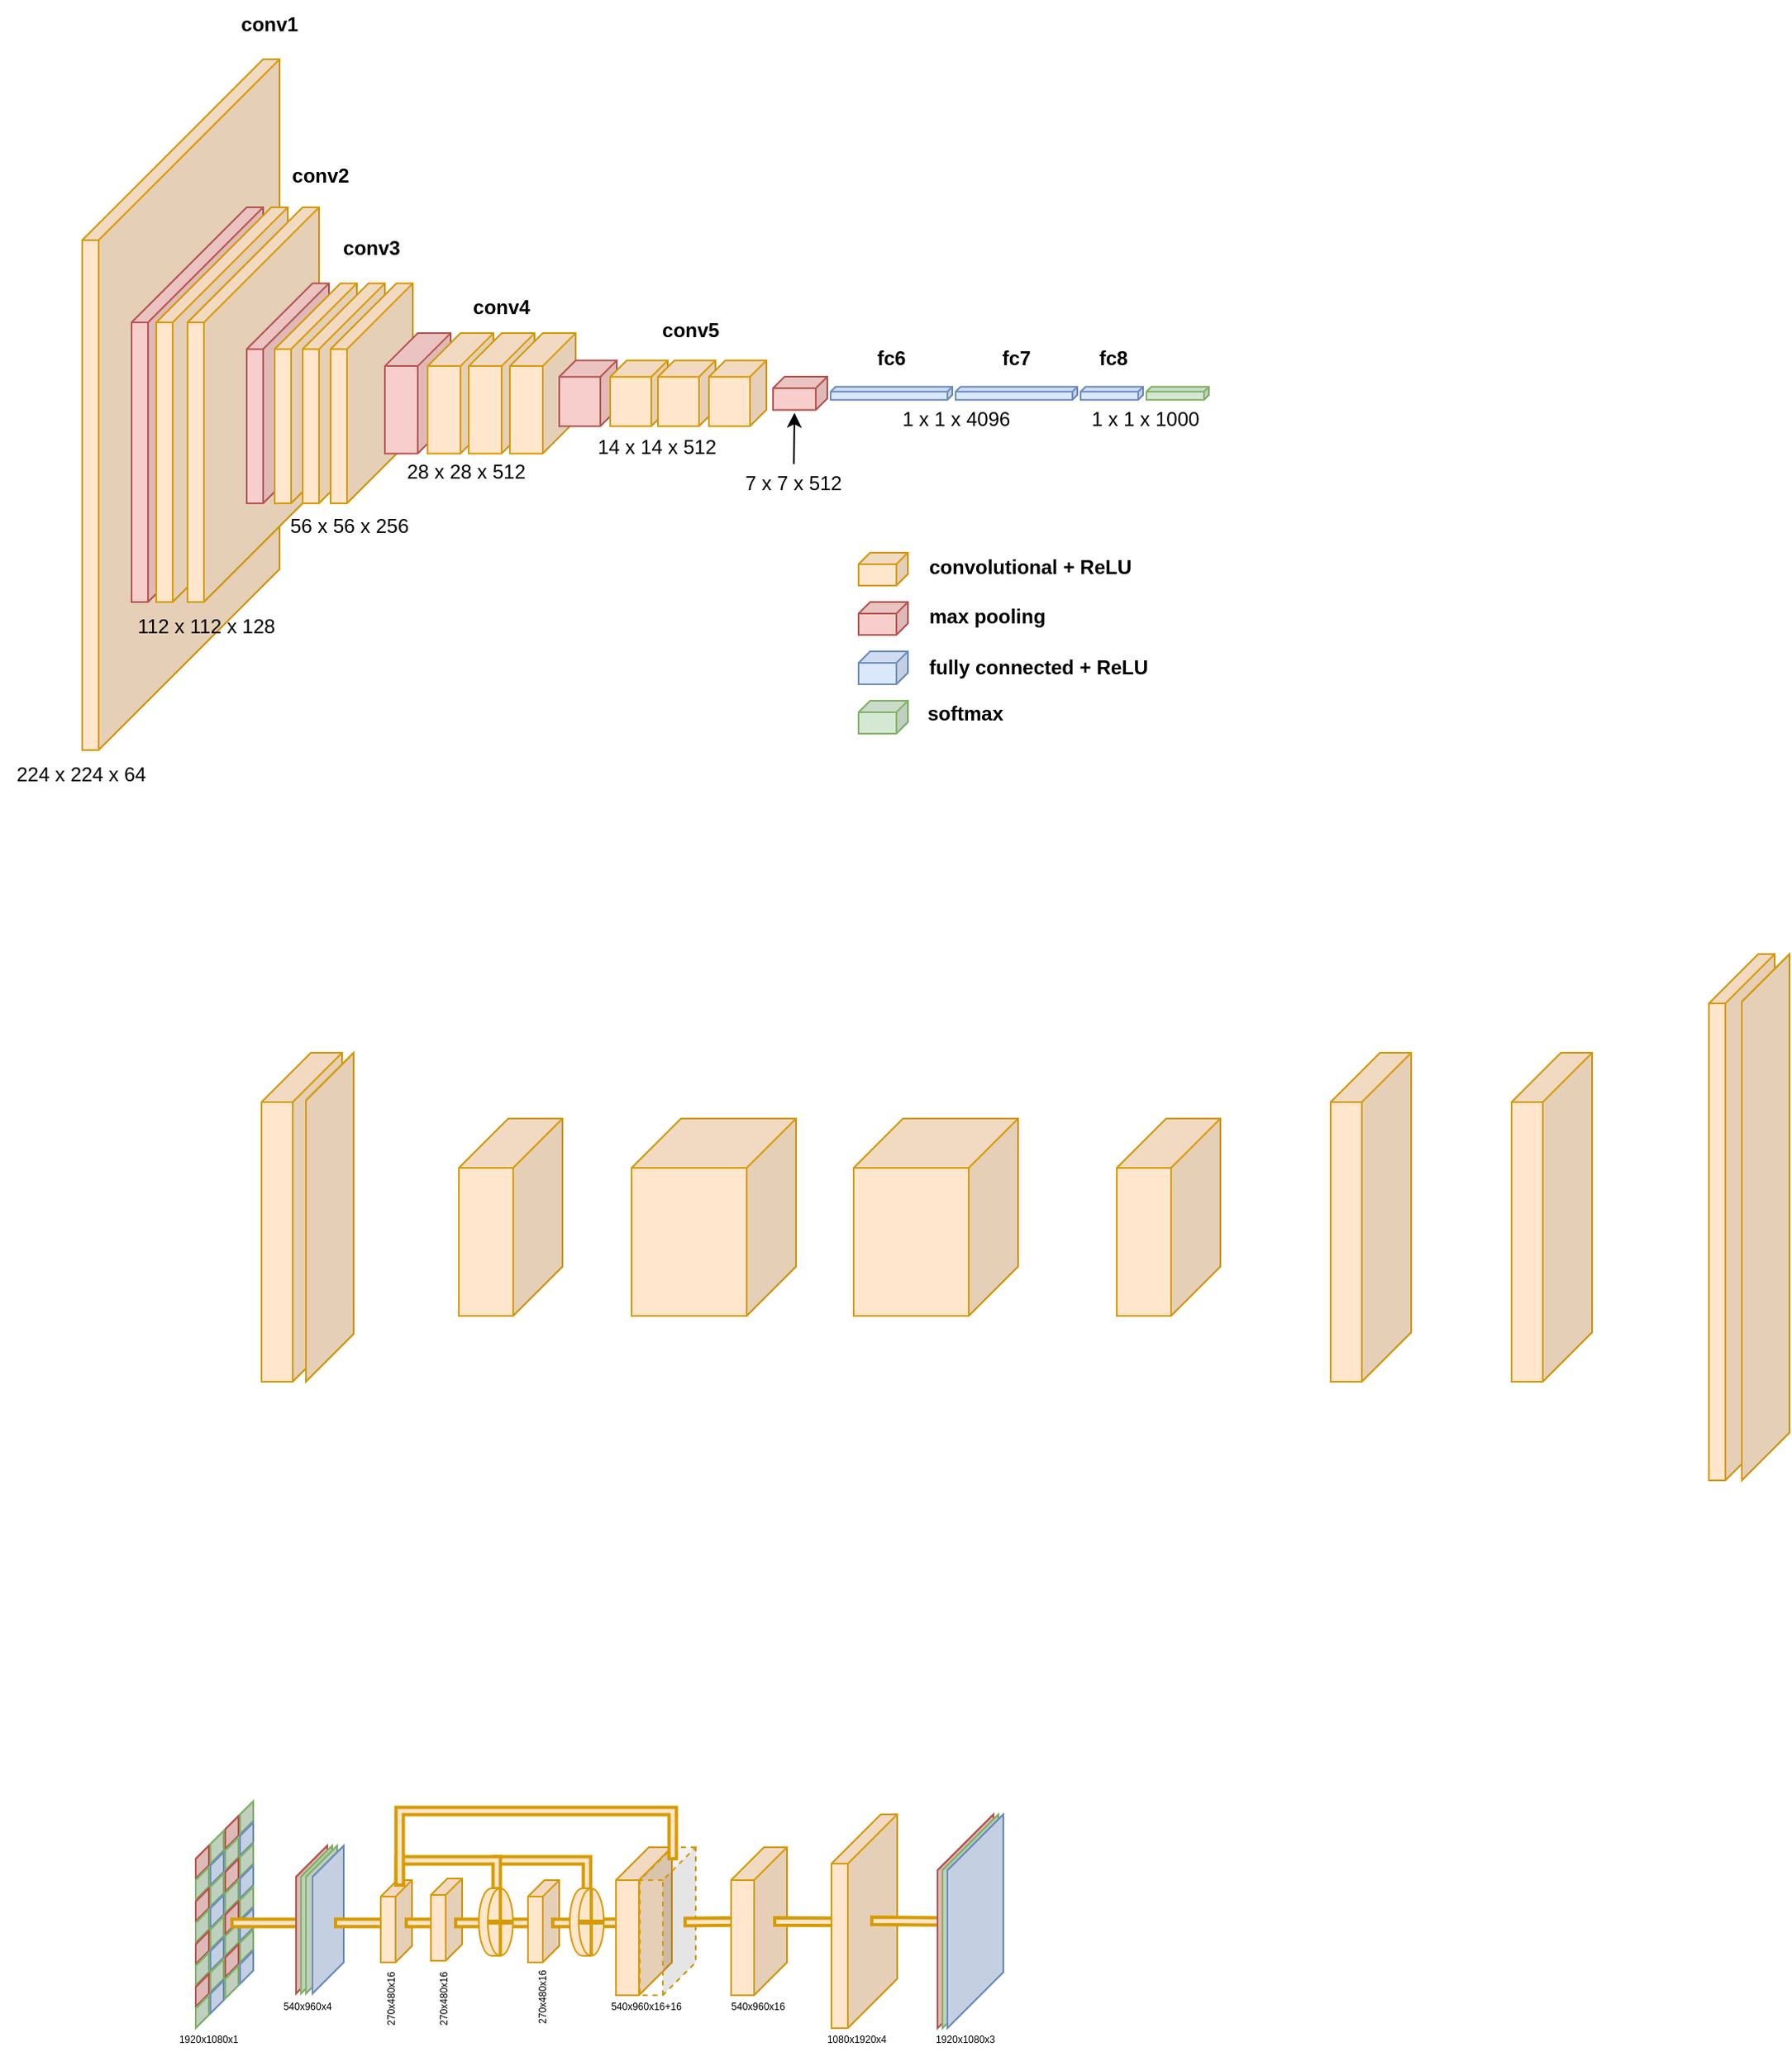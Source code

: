 <mxfile version="16.1.2" type="github">
  <diagram id="w_Io-nRY1FMDY3m6egu-" name="Page-1">
    <mxGraphModel dx="825" dy="430" grid="1" gridSize="10" guides="1" tooltips="1" connect="0" arrows="0" fold="1" page="1" pageScale="1" pageWidth="850" pageHeight="1100" math="0" shadow="0">
      <root>
        <mxCell id="0" />
        <mxCell id="1" parent="0" />
        <mxCell id="H6Rytph9yBVc3_2G-r5q-277" value="" style="shape=flexArrow;endArrow=none;html=1;rounded=0;shadow=0;comic=0;sketch=0;fontFamily=Helvetica;startSize=0;endSize=2.016;strokeWidth=2;width=3.488;endFill=0;fillColor=#ffe6cc;strokeColor=#d79b00;" edge="1" parent="1">
          <mxGeometry width="50" height="50" relative="1" as="geometry">
            <mxPoint x="348.87" y="1229" as="sourcePoint" />
            <mxPoint x="377.87" y="1229" as="targetPoint" />
          </mxGeometry>
        </mxCell>
        <mxCell id="H6Rytph9yBVc3_2G-r5q-285" value="" style="shape=flexArrow;endArrow=none;html=1;rounded=0;shadow=0;comic=0;sketch=0;fontFamily=Helvetica;startSize=0;endSize=2.016;strokeWidth=2;width=3.488;endFill=0;fillColor=#ffe6cc;strokeColor=#d79b00;edgeStyle=orthogonalEdgeStyle;entryX=0.07;entryY=0.494;entryDx=0;entryDy=0;entryPerimeter=0;" edge="1" parent="1" target="H6Rytph9yBVc3_2G-r5q-254">
          <mxGeometry width="50" height="50" relative="1" as="geometry">
            <mxPoint x="340" y="1191" as="sourcePoint" />
            <mxPoint x="400" y="1210" as="targetPoint" />
            <Array as="points">
              <mxPoint x="374" y="1191" />
              <mxPoint x="398" y="1191" />
            </Array>
          </mxGeometry>
        </mxCell>
        <mxCell id="H6Rytph9yBVc3_2G-r5q-2" value="" style="shape=cube;whiteSpace=wrap;html=1;boundedLbl=1;backgroundOutline=1;darkOpacity=0.05;darkOpacity2=0.1;size=110;direction=east;flipH=1;fillColor=#ffe6cc;strokeColor=#d79b00;" vertex="1" parent="1">
          <mxGeometry x="91" y="96" width="120" height="420" as="geometry" />
        </mxCell>
        <mxCell id="H6Rytph9yBVc3_2G-r5q-3" value="" style="shape=cube;whiteSpace=wrap;html=1;boundedLbl=1;backgroundOutline=1;darkOpacity=0.05;darkOpacity2=0.1;size=70;direction=east;flipH=1;fillColor=#f8cecc;strokeColor=#b85450;" vertex="1" parent="1">
          <mxGeometry x="121" y="186" width="80" height="240" as="geometry" />
        </mxCell>
        <mxCell id="H6Rytph9yBVc3_2G-r5q-4" value="" style="shape=cube;whiteSpace=wrap;html=1;boundedLbl=1;backgroundOutline=1;darkOpacity=0.05;darkOpacity2=0.1;size=70;direction=east;flipH=1;fillColor=#ffe6cc;strokeColor=#d79b00;" vertex="1" parent="1">
          <mxGeometry x="136" y="186" width="80" height="240" as="geometry" />
        </mxCell>
        <mxCell id="H6Rytph9yBVc3_2G-r5q-5" value="" style="shape=cube;whiteSpace=wrap;html=1;boundedLbl=1;backgroundOutline=1;darkOpacity=0.05;darkOpacity2=0.1;size=70;direction=east;flipH=1;fillColor=#ffe6cc;strokeColor=#d79b00;" vertex="1" parent="1">
          <mxGeometry x="155" y="186" width="80" height="240" as="geometry" />
        </mxCell>
        <mxCell id="H6Rytph9yBVc3_2G-r5q-6" value="" style="shape=cube;whiteSpace=wrap;html=1;boundedLbl=1;backgroundOutline=1;darkOpacity=0.05;darkOpacity2=0.1;size=40;direction=east;flipH=1;fillColor=#f8cecc;strokeColor=#b85450;" vertex="1" parent="1">
          <mxGeometry x="191" y="232.25" width="50" height="133.75" as="geometry" />
        </mxCell>
        <mxCell id="H6Rytph9yBVc3_2G-r5q-7" value="" style="shape=cube;whiteSpace=wrap;html=1;boundedLbl=1;backgroundOutline=1;darkOpacity=0.05;darkOpacity2=0.1;size=40;direction=east;flipH=1;fillColor=#ffe6cc;strokeColor=#d79b00;" vertex="1" parent="1">
          <mxGeometry x="208" y="232.25" width="50" height="133.75" as="geometry" />
        </mxCell>
        <mxCell id="H6Rytph9yBVc3_2G-r5q-8" value="" style="shape=cube;whiteSpace=wrap;html=1;boundedLbl=1;backgroundOutline=1;darkOpacity=0.05;darkOpacity2=0.1;size=40;direction=east;flipH=1;fillColor=#ffe6cc;strokeColor=#d79b00;" vertex="1" parent="1">
          <mxGeometry x="225" y="232.25" width="50" height="133.75" as="geometry" />
        </mxCell>
        <mxCell id="H6Rytph9yBVc3_2G-r5q-9" value="" style="shape=cube;whiteSpace=wrap;html=1;boundedLbl=1;backgroundOutline=1;darkOpacity=0.05;darkOpacity2=0.1;size=40;direction=east;flipH=1;fillColor=#ffe6cc;strokeColor=#d79b00;" vertex="1" parent="1">
          <mxGeometry x="242" y="232.25" width="50" height="133.75" as="geometry" />
        </mxCell>
        <mxCell id="H6Rytph9yBVc3_2G-r5q-10" value="" style="shape=cube;whiteSpace=wrap;html=1;boundedLbl=1;backgroundOutline=1;darkOpacity=0.05;darkOpacity2=0.1;size=20;direction=east;flipH=1;fillColor=#f8cecc;strokeColor=#b85450;" vertex="1" parent="1">
          <mxGeometry x="275" y="262.56" width="40" height="73.13" as="geometry" />
        </mxCell>
        <mxCell id="H6Rytph9yBVc3_2G-r5q-11" value="" style="shape=cube;whiteSpace=wrap;html=1;boundedLbl=1;backgroundOutline=1;darkOpacity=0.05;darkOpacity2=0.1;size=20;direction=east;flipH=1;fillColor=#ffe6cc;strokeColor=#d79b00;" vertex="1" parent="1">
          <mxGeometry x="301" y="262.56" width="40" height="73.13" as="geometry" />
        </mxCell>
        <mxCell id="H6Rytph9yBVc3_2G-r5q-12" value="" style="shape=cube;whiteSpace=wrap;html=1;boundedLbl=1;backgroundOutline=1;darkOpacity=0.05;darkOpacity2=0.1;size=20;direction=east;flipH=1;fillColor=#ffe6cc;strokeColor=#d79b00;" vertex="1" parent="1">
          <mxGeometry x="326" y="262.56" width="40" height="73.13" as="geometry" />
        </mxCell>
        <mxCell id="H6Rytph9yBVc3_2G-r5q-13" value="" style="shape=cube;whiteSpace=wrap;html=1;boundedLbl=1;backgroundOutline=1;darkOpacity=0.05;darkOpacity2=0.1;size=20;direction=east;flipH=1;fillColor=#ffe6cc;strokeColor=#d79b00;" vertex="1" parent="1">
          <mxGeometry x="351" y="262.56" width="40" height="73.13" as="geometry" />
        </mxCell>
        <mxCell id="H6Rytph9yBVc3_2G-r5q-14" value="" style="shape=cube;whiteSpace=wrap;html=1;boundedLbl=1;backgroundOutline=1;darkOpacity=0.05;darkOpacity2=0.1;size=10;direction=east;flipH=1;fillColor=#f8cecc;strokeColor=#b85450;" vertex="1" parent="1">
          <mxGeometry x="381" y="279.13" width="35" height="40" as="geometry" />
        </mxCell>
        <mxCell id="H6Rytph9yBVc3_2G-r5q-15" value="" style="shape=cube;whiteSpace=wrap;html=1;boundedLbl=1;backgroundOutline=1;darkOpacity=0.05;darkOpacity2=0.1;size=10;direction=east;flipH=1;fillColor=#ffe6cc;strokeColor=#d79b00;" vertex="1" parent="1">
          <mxGeometry x="412" y="279.13" width="35" height="40" as="geometry" />
        </mxCell>
        <mxCell id="H6Rytph9yBVc3_2G-r5q-16" value="" style="shape=cube;whiteSpace=wrap;html=1;boundedLbl=1;backgroundOutline=1;darkOpacity=0.05;darkOpacity2=0.1;size=7;direction=east;flipH=1;fillColor=#f8cecc;strokeColor=#b85450;" vertex="1" parent="1">
          <mxGeometry x="511" y="288.96" width="33" height="20.32" as="geometry" />
        </mxCell>
        <mxCell id="H6Rytph9yBVc3_2G-r5q-17" value="" style="shape=cube;whiteSpace=wrap;html=1;boundedLbl=1;backgroundOutline=1;darkOpacity=0.05;darkOpacity2=0.1;size=3;direction=east;flipH=1;fillColor=#dae8fc;strokeColor=#6c8ebf;" vertex="1" parent="1">
          <mxGeometry x="546" y="295.12" width="74" height="8" as="geometry" />
        </mxCell>
        <mxCell id="H6Rytph9yBVc3_2G-r5q-18" value="" style="shape=cube;whiteSpace=wrap;html=1;boundedLbl=1;backgroundOutline=1;darkOpacity=0.05;darkOpacity2=0.1;size=3;direction=east;flipH=1;fillColor=#dae8fc;strokeColor=#6c8ebf;" vertex="1" parent="1">
          <mxGeometry x="622" y="295.13" width="74" height="8" as="geometry" />
        </mxCell>
        <mxCell id="H6Rytph9yBVc3_2G-r5q-19" value="" style="shape=cube;whiteSpace=wrap;html=1;boundedLbl=1;backgroundOutline=1;darkOpacity=0.05;darkOpacity2=0.1;size=3;direction=east;flipH=1;fillColor=#dae8fc;strokeColor=#6c8ebf;" vertex="1" parent="1">
          <mxGeometry x="698" y="295.13" width="38" height="8" as="geometry" />
        </mxCell>
        <mxCell id="H6Rytph9yBVc3_2G-r5q-20" value="" style="shape=cube;whiteSpace=wrap;html=1;boundedLbl=1;backgroundOutline=1;darkOpacity=0.05;darkOpacity2=0.1;size=7;direction=east;flipH=1;fillColor=#ffe6cc;strokeColor=#d79b00;" vertex="1" parent="1">
          <mxGeometry x="563" y="396" width="30" height="20" as="geometry" />
        </mxCell>
        <mxCell id="H6Rytph9yBVc3_2G-r5q-21" value="" style="shape=cube;whiteSpace=wrap;html=1;boundedLbl=1;backgroundOutline=1;darkOpacity=0.05;darkOpacity2=0.1;size=7;direction=east;flipH=1;fillColor=#f8cecc;strokeColor=#b85450;" vertex="1" parent="1">
          <mxGeometry x="563" y="426" width="30" height="20" as="geometry" />
        </mxCell>
        <mxCell id="H6Rytph9yBVc3_2G-r5q-22" value="" style="shape=cube;whiteSpace=wrap;html=1;boundedLbl=1;backgroundOutline=1;darkOpacity=0.05;darkOpacity2=0.1;size=7;direction=east;flipH=1;fillColor=#dae8fc;strokeColor=#6c8ebf;" vertex="1" parent="1">
          <mxGeometry x="563" y="456" width="30" height="20" as="geometry" />
        </mxCell>
        <mxCell id="H6Rytph9yBVc3_2G-r5q-23" value="" style="shape=cube;whiteSpace=wrap;html=1;boundedLbl=1;backgroundOutline=1;darkOpacity=0.05;darkOpacity2=0.1;size=3;direction=east;flipH=1;fillColor=#d5e8d4;strokeColor=#82b366;" vertex="1" parent="1">
          <mxGeometry x="738" y="295.12" width="38" height="8" as="geometry" />
        </mxCell>
        <mxCell id="H6Rytph9yBVc3_2G-r5q-24" value="" style="shape=cube;whiteSpace=wrap;html=1;boundedLbl=1;backgroundOutline=1;darkOpacity=0.05;darkOpacity2=0.1;size=7;direction=east;flipH=1;fillColor=#d5e8d4;strokeColor=#82b366;" vertex="1" parent="1">
          <mxGeometry x="563" y="486" width="30" height="20" as="geometry" />
        </mxCell>
        <mxCell id="H6Rytph9yBVc3_2G-r5q-25" value="&lt;b&gt;conv1&lt;/b&gt;" style="text;html=1;strokeColor=none;fillColor=none;align=center;verticalAlign=middle;whiteSpace=wrap;rounded=0;" vertex="1" parent="1">
          <mxGeometry x="185" y="60" width="40" height="30" as="geometry" />
        </mxCell>
        <mxCell id="H6Rytph9yBVc3_2G-r5q-26" value="&lt;b&gt;conv2&lt;/b&gt;" style="text;html=1;strokeColor=none;fillColor=none;align=center;verticalAlign=middle;whiteSpace=wrap;rounded=0;" vertex="1" parent="1">
          <mxGeometry x="216" y="152" width="40" height="30" as="geometry" />
        </mxCell>
        <mxCell id="H6Rytph9yBVc3_2G-r5q-27" value="&lt;b&gt;conv3&lt;/b&gt;" style="text;html=1;strokeColor=none;fillColor=none;align=center;verticalAlign=middle;whiteSpace=wrap;rounded=0;" vertex="1" parent="1">
          <mxGeometry x="247" y="196" width="40" height="30" as="geometry" />
        </mxCell>
        <mxCell id="H6Rytph9yBVc3_2G-r5q-28" value="&lt;b&gt;conv4&lt;/b&gt;" style="text;html=1;strokeColor=none;fillColor=none;align=center;verticalAlign=middle;whiteSpace=wrap;rounded=0;" vertex="1" parent="1">
          <mxGeometry x="326" y="232.25" width="40" height="30" as="geometry" />
        </mxCell>
        <mxCell id="H6Rytph9yBVc3_2G-r5q-29" value="&lt;b&gt;conv5&lt;/b&gt;" style="text;html=1;strokeColor=none;fillColor=none;align=center;verticalAlign=middle;whiteSpace=wrap;rounded=0;" vertex="1" parent="1">
          <mxGeometry x="441" y="246" width="40" height="30" as="geometry" />
        </mxCell>
        <mxCell id="H6Rytph9yBVc3_2G-r5q-30" value="&lt;b&gt;fc6&lt;/b&gt;" style="text;html=1;strokeColor=none;fillColor=none;align=center;verticalAlign=middle;whiteSpace=wrap;rounded=0;" vertex="1" parent="1">
          <mxGeometry x="563" y="262.56" width="40" height="30" as="geometry" />
        </mxCell>
        <mxCell id="H6Rytph9yBVc3_2G-r5q-31" value="&lt;b&gt;fc7&lt;/b&gt;" style="text;html=1;strokeColor=none;fillColor=none;align=center;verticalAlign=middle;whiteSpace=wrap;rounded=0;" vertex="1" parent="1">
          <mxGeometry x="639" y="262.56" width="40" height="30" as="geometry" />
        </mxCell>
        <mxCell id="H6Rytph9yBVc3_2G-r5q-32" value="&lt;b&gt;fc8&lt;/b&gt;" style="text;html=1;strokeColor=none;fillColor=none;align=center;verticalAlign=middle;whiteSpace=wrap;rounded=0;" vertex="1" parent="1">
          <mxGeometry x="698" y="262.56" width="40" height="30" as="geometry" />
        </mxCell>
        <mxCell id="H6Rytph9yBVc3_2G-r5q-33" value="224 x 224 x 64" style="text;html=1;strokeColor=none;fillColor=none;align=center;verticalAlign=middle;whiteSpace=wrap;rounded=0;" vertex="1" parent="1">
          <mxGeometry x="41" y="516" width="99" height="30" as="geometry" />
        </mxCell>
        <mxCell id="H6Rytph9yBVc3_2G-r5q-34" value="112 x 112 x 128" style="text;html=1;strokeColor=none;fillColor=none;align=center;verticalAlign=middle;whiteSpace=wrap;rounded=0;" vertex="1" parent="1">
          <mxGeometry x="117" y="426" width="99" height="30" as="geometry" />
        </mxCell>
        <mxCell id="H6Rytph9yBVc3_2G-r5q-35" value="56 x 56 x 256" style="text;html=1;strokeColor=none;fillColor=none;align=center;verticalAlign=middle;whiteSpace=wrap;rounded=0;" vertex="1" parent="1">
          <mxGeometry x="204" y="365" width="99" height="30" as="geometry" />
        </mxCell>
        <mxCell id="H6Rytph9yBVc3_2G-r5q-36" value="28 x 28 x 512" style="text;html=1;strokeColor=none;fillColor=none;align=center;verticalAlign=middle;whiteSpace=wrap;rounded=0;" vertex="1" parent="1">
          <mxGeometry x="275" y="332" width="99" height="30" as="geometry" />
        </mxCell>
        <mxCell id="H6Rytph9yBVc3_2G-r5q-37" value="14 x 14 x 512" style="text;html=1;strokeColor=none;fillColor=none;align=center;verticalAlign=middle;whiteSpace=wrap;rounded=0;" vertex="1" parent="1">
          <mxGeometry x="391" y="317.12" width="99" height="30" as="geometry" />
        </mxCell>
        <mxCell id="H6Rytph9yBVc3_2G-r5q-38" value="" style="shape=cube;whiteSpace=wrap;html=1;boundedLbl=1;backgroundOutline=1;darkOpacity=0.05;darkOpacity2=0.1;size=10;direction=east;flipH=1;fillColor=#ffe6cc;strokeColor=#d79b00;" vertex="1" parent="1">
          <mxGeometry x="441" y="279.13" width="35" height="40" as="geometry" />
        </mxCell>
        <mxCell id="H6Rytph9yBVc3_2G-r5q-39" value="" style="shape=cube;whiteSpace=wrap;html=1;boundedLbl=1;backgroundOutline=1;darkOpacity=0.05;darkOpacity2=0.1;size=10;direction=east;flipH=1;fillColor=#ffe6cc;strokeColor=#d79b00;" vertex="1" parent="1">
          <mxGeometry x="472" y="279.12" width="35" height="40" as="geometry" />
        </mxCell>
        <mxCell id="H6Rytph9yBVc3_2G-r5q-40" value="7 x 7 x 512" style="text;html=1;strokeColor=none;fillColor=none;align=center;verticalAlign=middle;whiteSpace=wrap;rounded=0;" vertex="1" parent="1">
          <mxGeometry x="474" y="342.12" width="99" height="23.88" as="geometry" />
        </mxCell>
        <mxCell id="H6Rytph9yBVc3_2G-r5q-41" value="" style="endArrow=classic;html=1;entryX=0.605;entryY=1.084;entryDx=0;entryDy=0;entryPerimeter=0;" edge="1" parent="1" source="H6Rytph9yBVc3_2G-r5q-40" target="H6Rytph9yBVc3_2G-r5q-16">
          <mxGeometry width="50" height="50" relative="1" as="geometry">
            <mxPoint x="527.16" y="347.12" as="sourcePoint" />
            <mxPoint x="528" y="317" as="targetPoint" />
          </mxGeometry>
        </mxCell>
        <mxCell id="H6Rytph9yBVc3_2G-r5q-42" value="1 x 1 x 4096" style="text;html=1;strokeColor=none;fillColor=none;align=center;verticalAlign=middle;whiteSpace=wrap;rounded=0;" vertex="1" parent="1">
          <mxGeometry x="573" y="303.13" width="99" height="24" as="geometry" />
        </mxCell>
        <mxCell id="H6Rytph9yBVc3_2G-r5q-43" value="1 x 1 x 1000" style="text;html=1;strokeColor=none;fillColor=none;align=center;verticalAlign=middle;whiteSpace=wrap;rounded=0;" vertex="1" parent="1">
          <mxGeometry x="688" y="303.13" width="99" height="24" as="geometry" />
        </mxCell>
        <mxCell id="H6Rytph9yBVc3_2G-r5q-44" value="convolutional + ReLU" style="text;html=1;strokeColor=none;fillColor=none;align=left;verticalAlign=middle;whiteSpace=wrap;rounded=0;fontStyle=1" vertex="1" parent="1">
          <mxGeometry x="604" y="393.06" width="138" height="23.88" as="geometry" />
        </mxCell>
        <mxCell id="H6Rytph9yBVc3_2G-r5q-45" value="max pooling" style="text;html=1;strokeColor=none;fillColor=none;align=left;verticalAlign=middle;whiteSpace=wrap;rounded=0;fontStyle=1" vertex="1" parent="1">
          <mxGeometry x="604" y="423.06" width="138" height="23.88" as="geometry" />
        </mxCell>
        <mxCell id="H6Rytph9yBVc3_2G-r5q-46" value="fully connected + ReLU" style="text;html=1;strokeColor=none;fillColor=none;align=left;verticalAlign=middle;whiteSpace=wrap;rounded=0;fontStyle=1" vertex="1" parent="1">
          <mxGeometry x="604" y="454.12" width="138" height="23.88" as="geometry" />
        </mxCell>
        <mxCell id="H6Rytph9yBVc3_2G-r5q-47" value="softmax" style="text;html=1;strokeColor=none;fillColor=none;align=left;verticalAlign=middle;whiteSpace=wrap;rounded=0;fontStyle=1" vertex="1" parent="1">
          <mxGeometry x="603" y="482.12" width="138" height="23.88" as="geometry" />
        </mxCell>
        <mxCell id="H6Rytph9yBVc3_2G-r5q-105" value="" style="shape=cube;whiteSpace=wrap;html=1;boundedLbl=1;backgroundOutline=1;darkOpacity=0.05;darkOpacity2=0.1;size=30;direction=east;flipH=1;fillColor=#ffe6cc;strokeColor=#d79b00;" vertex="1" parent="1">
          <mxGeometry x="200" y="700" width="49" height="200" as="geometry" />
        </mxCell>
        <mxCell id="H6Rytph9yBVc3_2G-r5q-106" value="" style="shape=cube;whiteSpace=wrap;html=1;boundedLbl=1;backgroundOutline=1;darkOpacity=0.05;darkOpacity2=0.1;size=30;direction=east;flipH=1;fillColor=#ffe6cc;strokeColor=#d79b00;" vertex="1" parent="1">
          <mxGeometry x="320" y="740" width="63" height="120" as="geometry" />
        </mxCell>
        <mxCell id="H6Rytph9yBVc3_2G-r5q-108" value="" style="shape=cube;whiteSpace=wrap;html=1;boundedLbl=1;backgroundOutline=1;darkOpacity=0.05;darkOpacity2=0.1;size=30;direction=east;flipH=1;fillColor=#ffe6cc;strokeColor=#d79b00;" vertex="1" parent="1">
          <mxGeometry x="425" y="740" width="100" height="120" as="geometry" />
        </mxCell>
        <mxCell id="H6Rytph9yBVc3_2G-r5q-109" value="" style="shape=cube;whiteSpace=wrap;html=1;boundedLbl=1;backgroundOutline=1;darkOpacity=0.05;darkOpacity2=0.1;size=30;direction=east;flipH=1;fillColor=#ffe6cc;strokeColor=#d79b00;" vertex="1" parent="1">
          <mxGeometry x="560" y="740" width="100" height="120" as="geometry" />
        </mxCell>
        <mxCell id="H6Rytph9yBVc3_2G-r5q-112" value="" style="shape=cube;whiteSpace=wrap;html=1;boundedLbl=1;backgroundOutline=1;darkOpacity=0.05;darkOpacity2=0.1;size=30;direction=east;flipH=1;fillColor=#ffe6cc;strokeColor=#d79b00;" vertex="1" parent="1">
          <mxGeometry x="720" y="740" width="63" height="120" as="geometry" />
        </mxCell>
        <mxCell id="H6Rytph9yBVc3_2G-r5q-114" value="" style="shape=cube;whiteSpace=wrap;html=1;boundedLbl=1;backgroundOutline=1;darkOpacity=0.05;darkOpacity2=0.1;size=30;direction=east;flipH=1;fillColor=#ffe6cc;strokeColor=#d79b00;" vertex="1" parent="1">
          <mxGeometry x="850" y="700" width="49" height="200" as="geometry" />
        </mxCell>
        <mxCell id="H6Rytph9yBVc3_2G-r5q-115" value="" style="shape=cube;whiteSpace=wrap;html=1;boundedLbl=1;backgroundOutline=1;darkOpacity=0.05;darkOpacity2=0.1;size=30;direction=east;flipH=1;fillColor=#ffe6cc;strokeColor=#d79b00;" vertex="1" parent="1">
          <mxGeometry x="960" y="700" width="49" height="200" as="geometry" />
        </mxCell>
        <mxCell id="H6Rytph9yBVc3_2G-r5q-116" value="" style="shape=cube;whiteSpace=wrap;html=1;boundedLbl=1;backgroundOutline=1;darkOpacity=0.05;darkOpacity2=0.1;size=30;direction=east;flipH=1;fillColor=#ffe6cc;strokeColor=#d79b00;" vertex="1" parent="1">
          <mxGeometry x="1080" y="640" width="40" height="320" as="geometry" />
        </mxCell>
        <mxCell id="H6Rytph9yBVc3_2G-r5q-119" value="" style="shape=cube;whiteSpace=wrap;html=1;boundedLbl=1;backgroundOutline=1;darkOpacity=0.05;darkOpacity2=0.1;size=29;direction=east;flipH=1;fillColor=#ffe6cc;strokeColor=#d79b00;" vertex="1" parent="1">
          <mxGeometry x="1100" y="640" width="29" height="320" as="geometry" />
        </mxCell>
        <mxCell id="H6Rytph9yBVc3_2G-r5q-120" value="" style="shape=cube;whiteSpace=wrap;html=1;boundedLbl=1;backgroundOutline=1;darkOpacity=0.05;darkOpacity2=0.1;size=29;direction=east;flipH=1;fillColor=#ffe6cc;strokeColor=#d79b00;" vertex="1" parent="1">
          <mxGeometry x="227" y="700" width="29" height="200" as="geometry" />
        </mxCell>
        <mxCell id="H6Rytph9yBVc3_2G-r5q-122" value="" style="shape=cube;whiteSpace=wrap;html=1;boundedLbl=1;backgroundOutline=1;darkOpacity=0.05;darkOpacity2=0.1;size=29;direction=east;flipH=1;fillColor=#f8cecc;strokeColor=#b85450;" vertex="1" parent="1">
          <mxGeometry x="160" y="1182" width="8" height="20" as="geometry" />
        </mxCell>
        <mxCell id="H6Rytph9yBVc3_2G-r5q-123" value="" style="shape=cube;whiteSpace=wrap;html=1;boundedLbl=1;backgroundOutline=1;darkOpacity=0.05;darkOpacity2=0.1;size=29;direction=east;flipH=1;fillColor=#d5e8d4;strokeColor=#82b366;" vertex="1" parent="1">
          <mxGeometry x="169" y="1173" width="8" height="20" as="geometry" />
        </mxCell>
        <mxCell id="H6Rytph9yBVc3_2G-r5q-124" value="" style="shape=cube;whiteSpace=wrap;html=1;boundedLbl=1;backgroundOutline=1;darkOpacity=0.05;darkOpacity2=0.1;size=29;direction=east;flipH=1;fillColor=#d5e8d4;strokeColor=#82b366;" vertex="1" parent="1">
          <mxGeometry x="160" y="1195" width="8" height="20" as="geometry" />
        </mxCell>
        <mxCell id="H6Rytph9yBVc3_2G-r5q-125" value="" style="shape=cube;whiteSpace=wrap;html=1;boundedLbl=1;backgroundOutline=1;darkOpacity=0.05;darkOpacity2=0.1;size=29;direction=east;flipH=1;fillColor=#dae8fc;strokeColor=#6c8ebf;" vertex="1" parent="1">
          <mxGeometry x="169" y="1186" width="8" height="20" as="geometry" />
        </mxCell>
        <mxCell id="H6Rytph9yBVc3_2G-r5q-126" value="" style="shape=cube;whiteSpace=wrap;html=1;boundedLbl=1;backgroundOutline=1;darkOpacity=0.05;darkOpacity2=0.1;size=29;direction=east;flipH=1;fillColor=#f8cecc;strokeColor=#b85450;" vertex="1" parent="1">
          <mxGeometry x="160" y="1208" width="8" height="20" as="geometry" />
        </mxCell>
        <mxCell id="H6Rytph9yBVc3_2G-r5q-127" value="" style="shape=cube;whiteSpace=wrap;html=1;boundedLbl=1;backgroundOutline=1;darkOpacity=0.05;darkOpacity2=0.1;size=29;direction=east;flipH=1;fillColor=#d5e8d4;strokeColor=#82b366;" vertex="1" parent="1">
          <mxGeometry x="169" y="1199" width="8" height="20" as="geometry" />
        </mxCell>
        <mxCell id="H6Rytph9yBVc3_2G-r5q-128" value="" style="shape=cube;whiteSpace=wrap;html=1;boundedLbl=1;backgroundOutline=1;darkOpacity=0.05;darkOpacity2=0.1;size=29;direction=east;flipH=1;fillColor=#d5e8d4;strokeColor=#82b366;" vertex="1" parent="1">
          <mxGeometry x="160" y="1221" width="8" height="20" as="geometry" />
        </mxCell>
        <mxCell id="H6Rytph9yBVc3_2G-r5q-129" value="" style="shape=cube;whiteSpace=wrap;html=1;boundedLbl=1;backgroundOutline=1;darkOpacity=0.05;darkOpacity2=0.1;size=29;direction=east;flipH=1;fillColor=#dae8fc;strokeColor=#6c8ebf;" vertex="1" parent="1">
          <mxGeometry x="169" y="1212" width="8" height="20" as="geometry" />
        </mxCell>
        <mxCell id="H6Rytph9yBVc3_2G-r5q-130" value="" style="shape=cube;whiteSpace=wrap;html=1;boundedLbl=1;backgroundOutline=1;darkOpacity=0.05;darkOpacity2=0.1;size=29;direction=east;flipH=1;fillColor=#f8cecc;strokeColor=#b85450;" vertex="1" parent="1">
          <mxGeometry x="178" y="1164" width="8" height="20" as="geometry" />
        </mxCell>
        <mxCell id="H6Rytph9yBVc3_2G-r5q-131" value="" style="shape=cube;whiteSpace=wrap;html=1;boundedLbl=1;backgroundOutline=1;darkOpacity=0.05;darkOpacity2=0.1;size=29;direction=east;flipH=1;fillColor=#d5e8d4;strokeColor=#82b366;" vertex="1" parent="1">
          <mxGeometry x="187" y="1155" width="8" height="20" as="geometry" />
        </mxCell>
        <mxCell id="H6Rytph9yBVc3_2G-r5q-132" value="" style="shape=cube;whiteSpace=wrap;html=1;boundedLbl=1;backgroundOutline=1;darkOpacity=0.05;darkOpacity2=0.1;size=29;direction=east;flipH=1;fillColor=#d5e8d4;strokeColor=#82b366;" vertex="1" parent="1">
          <mxGeometry x="178" y="1177" width="8" height="20" as="geometry" />
        </mxCell>
        <mxCell id="H6Rytph9yBVc3_2G-r5q-133" value="" style="shape=cube;whiteSpace=wrap;html=1;boundedLbl=1;backgroundOutline=1;darkOpacity=0.05;darkOpacity2=0.1;size=29;direction=east;flipH=1;fillColor=#dae8fc;strokeColor=#6c8ebf;" vertex="1" parent="1">
          <mxGeometry x="187" y="1168" width="8" height="20" as="geometry" />
        </mxCell>
        <mxCell id="H6Rytph9yBVc3_2G-r5q-134" value="" style="shape=cube;whiteSpace=wrap;html=1;boundedLbl=1;backgroundOutline=1;darkOpacity=0.05;darkOpacity2=0.1;size=29;direction=east;flipH=1;fillColor=#f8cecc;strokeColor=#b85450;" vertex="1" parent="1">
          <mxGeometry x="178" y="1190" width="8" height="20" as="geometry" />
        </mxCell>
        <mxCell id="H6Rytph9yBVc3_2G-r5q-135" value="" style="shape=cube;whiteSpace=wrap;html=1;boundedLbl=1;backgroundOutline=1;darkOpacity=0.05;darkOpacity2=0.1;size=29;direction=east;flipH=1;fillColor=#d5e8d4;strokeColor=#82b366;" vertex="1" parent="1">
          <mxGeometry x="187" y="1181" width="8" height="20" as="geometry" />
        </mxCell>
        <mxCell id="H6Rytph9yBVc3_2G-r5q-136" value="" style="shape=cube;whiteSpace=wrap;html=1;boundedLbl=1;backgroundOutline=1;darkOpacity=0.05;darkOpacity2=0.1;size=29;direction=east;flipH=1;fillColor=#d5e8d4;strokeColor=#82b366;" vertex="1" parent="1">
          <mxGeometry x="178" y="1203" width="8" height="20" as="geometry" />
        </mxCell>
        <mxCell id="H6Rytph9yBVc3_2G-r5q-137" value="" style="shape=cube;whiteSpace=wrap;html=1;boundedLbl=1;backgroundOutline=1;darkOpacity=0.05;darkOpacity2=0.1;size=29;direction=east;flipH=1;fillColor=#dae8fc;strokeColor=#6c8ebf;" vertex="1" parent="1">
          <mxGeometry x="187" y="1194" width="8" height="20" as="geometry" />
        </mxCell>
        <mxCell id="H6Rytph9yBVc3_2G-r5q-138" value="" style="shape=cube;whiteSpace=wrap;html=1;boundedLbl=1;backgroundOutline=1;darkOpacity=0.05;darkOpacity2=0.1;size=29;direction=east;flipH=1;fillColor=#f8cecc;strokeColor=#b85450;" vertex="1" parent="1">
          <mxGeometry x="160" y="1234" width="8" height="20" as="geometry" />
        </mxCell>
        <mxCell id="H6Rytph9yBVc3_2G-r5q-139" value="" style="shape=cube;whiteSpace=wrap;html=1;boundedLbl=1;backgroundOutline=1;darkOpacity=0.05;darkOpacity2=0.1;size=29;direction=east;flipH=1;fillColor=#d5e8d4;strokeColor=#82b366;" vertex="1" parent="1">
          <mxGeometry x="169" y="1225" width="8" height="20" as="geometry" />
        </mxCell>
        <mxCell id="H6Rytph9yBVc3_2G-r5q-140" value="" style="shape=cube;whiteSpace=wrap;html=1;boundedLbl=1;backgroundOutline=1;darkOpacity=0.05;darkOpacity2=0.1;size=29;direction=east;flipH=1;fillColor=#d5e8d4;strokeColor=#82b366;" vertex="1" parent="1">
          <mxGeometry x="160" y="1247" width="8" height="20" as="geometry" />
        </mxCell>
        <mxCell id="H6Rytph9yBVc3_2G-r5q-141" value="" style="shape=cube;whiteSpace=wrap;html=1;boundedLbl=1;backgroundOutline=1;darkOpacity=0.05;darkOpacity2=0.1;size=29;direction=east;flipH=1;fillColor=#dae8fc;strokeColor=#6c8ebf;" vertex="1" parent="1">
          <mxGeometry x="169" y="1238" width="8" height="20" as="geometry" />
        </mxCell>
        <mxCell id="H6Rytph9yBVc3_2G-r5q-142" value="" style="shape=cube;whiteSpace=wrap;html=1;boundedLbl=1;backgroundOutline=1;darkOpacity=0.05;darkOpacity2=0.1;size=29;direction=east;flipH=1;fillColor=#f8cecc;strokeColor=#b85450;" vertex="1" parent="1">
          <mxGeometry x="160" y="1260" width="8" height="20" as="geometry" />
        </mxCell>
        <mxCell id="H6Rytph9yBVc3_2G-r5q-143" value="" style="shape=cube;whiteSpace=wrap;html=1;boundedLbl=1;backgroundOutline=1;darkOpacity=0.05;darkOpacity2=0.1;size=29;direction=east;flipH=1;fillColor=#d5e8d4;strokeColor=#82b366;" vertex="1" parent="1">
          <mxGeometry x="169" y="1251" width="8" height="20" as="geometry" />
        </mxCell>
        <mxCell id="H6Rytph9yBVc3_2G-r5q-144" value="" style="shape=cube;whiteSpace=wrap;html=1;boundedLbl=1;backgroundOutline=1;darkOpacity=0.05;darkOpacity2=0.1;size=29;direction=east;flipH=1;fillColor=#d5e8d4;strokeColor=#82b366;" vertex="1" parent="1">
          <mxGeometry x="160" y="1273" width="8" height="20" as="geometry" />
        </mxCell>
        <mxCell id="H6Rytph9yBVc3_2G-r5q-145" value="" style="shape=cube;whiteSpace=wrap;html=1;boundedLbl=1;backgroundOutline=1;darkOpacity=0.05;darkOpacity2=0.1;size=29;direction=east;flipH=1;fillColor=#dae8fc;strokeColor=#6c8ebf;" vertex="1" parent="1">
          <mxGeometry x="169" y="1264" width="8" height="20" as="geometry" />
        </mxCell>
        <mxCell id="H6Rytph9yBVc3_2G-r5q-146" value="" style="shape=cube;whiteSpace=wrap;html=1;boundedLbl=1;backgroundOutline=1;darkOpacity=0.05;darkOpacity2=0.1;size=29;direction=east;flipH=1;fillColor=#f8cecc;strokeColor=#b85450;" vertex="1" parent="1">
          <mxGeometry x="178" y="1216" width="8" height="20" as="geometry" />
        </mxCell>
        <mxCell id="H6Rytph9yBVc3_2G-r5q-147" value="" style="shape=cube;whiteSpace=wrap;html=1;boundedLbl=1;backgroundOutline=1;darkOpacity=0.05;darkOpacity2=0.1;size=29;direction=east;flipH=1;fillColor=#d5e8d4;strokeColor=#82b366;" vertex="1" parent="1">
          <mxGeometry x="187" y="1207" width="8" height="20" as="geometry" />
        </mxCell>
        <mxCell id="H6Rytph9yBVc3_2G-r5q-148" value="" style="shape=cube;whiteSpace=wrap;html=1;boundedLbl=1;backgroundOutline=1;darkOpacity=0.05;darkOpacity2=0.1;size=29;direction=east;flipH=1;fillColor=#d5e8d4;strokeColor=#82b366;" vertex="1" parent="1">
          <mxGeometry x="178" y="1229" width="8" height="20" as="geometry" />
        </mxCell>
        <mxCell id="H6Rytph9yBVc3_2G-r5q-149" value="" style="shape=cube;whiteSpace=wrap;html=1;boundedLbl=1;backgroundOutline=1;darkOpacity=0.05;darkOpacity2=0.1;size=29;direction=east;flipH=1;fillColor=#dae8fc;strokeColor=#6c8ebf;" vertex="1" parent="1">
          <mxGeometry x="187" y="1220" width="8" height="20" as="geometry" />
        </mxCell>
        <mxCell id="H6Rytph9yBVc3_2G-r5q-150" value="" style="shape=cube;whiteSpace=wrap;html=1;boundedLbl=1;backgroundOutline=1;darkOpacity=0.05;darkOpacity2=0.1;size=29;direction=east;flipH=1;fillColor=#f8cecc;strokeColor=#b85450;" vertex="1" parent="1">
          <mxGeometry x="178" y="1242" width="8" height="20" as="geometry" />
        </mxCell>
        <mxCell id="H6Rytph9yBVc3_2G-r5q-151" value="" style="shape=cube;whiteSpace=wrap;html=1;boundedLbl=1;backgroundOutline=1;darkOpacity=0.05;darkOpacity2=0.1;size=29;direction=east;flipH=1;fillColor=#d5e8d4;strokeColor=#82b366;" vertex="1" parent="1">
          <mxGeometry x="187" y="1233" width="8" height="20" as="geometry" />
        </mxCell>
        <mxCell id="H6Rytph9yBVc3_2G-r5q-152" value="" style="shape=cube;whiteSpace=wrap;html=1;boundedLbl=1;backgroundOutline=1;darkOpacity=0.05;darkOpacity2=0.1;size=29;direction=east;flipH=1;fillColor=#d5e8d4;strokeColor=#82b366;" vertex="1" parent="1">
          <mxGeometry x="178" y="1255" width="8" height="20" as="geometry" />
        </mxCell>
        <mxCell id="H6Rytph9yBVc3_2G-r5q-153" value="" style="shape=cube;whiteSpace=wrap;html=1;boundedLbl=1;backgroundOutline=1;darkOpacity=0.05;darkOpacity2=0.1;size=29;direction=east;flipH=1;fillColor=#dae8fc;strokeColor=#6c8ebf;" vertex="1" parent="1">
          <mxGeometry x="187" y="1246" width="8" height="20" as="geometry" />
        </mxCell>
        <mxCell id="H6Rytph9yBVc3_2G-r5q-272" value="" style="shape=flexArrow;endArrow=none;html=1;rounded=0;shadow=0;comic=0;sketch=0;fontFamily=Helvetica;startSize=0;endSize=2.016;strokeWidth=2;width=3.488;endFill=0;fillColor=#ffe6cc;strokeColor=#d79b00;" edge="1" parent="1">
          <mxGeometry width="50" height="50" relative="1" as="geometry">
            <mxPoint x="181" y="1229" as="sourcePoint" />
            <mxPoint x="230" y="1229" as="targetPoint" />
          </mxGeometry>
        </mxCell>
        <mxCell id="H6Rytph9yBVc3_2G-r5q-227" value="" style="shape=cube;whiteSpace=wrap;html=1;boundedLbl=1;backgroundOutline=1;darkOpacity=0.05;darkOpacity2=0.1;size=29;direction=east;flipH=1;fillColor=#f8cecc;strokeColor=#b85450;" vertex="1" parent="1">
          <mxGeometry x="221" y="1182" width="19" height="90" as="geometry" />
        </mxCell>
        <mxCell id="H6Rytph9yBVc3_2G-r5q-228" value="" style="shape=cube;whiteSpace=wrap;html=1;boundedLbl=1;backgroundOutline=1;darkOpacity=0.05;darkOpacity2=0.1;size=29;direction=east;flipH=1;fillColor=#d5e8d4;strokeColor=#82b366;" vertex="1" parent="1">
          <mxGeometry x="224" y="1182" width="19" height="90" as="geometry" />
        </mxCell>
        <mxCell id="H6Rytph9yBVc3_2G-r5q-229" value="" style="shape=cube;whiteSpace=wrap;html=1;boundedLbl=1;backgroundOutline=1;darkOpacity=0.05;darkOpacity2=0.1;size=29;direction=east;flipH=1;fillColor=#d5e8d4;strokeColor=#82b366;" vertex="1" parent="1">
          <mxGeometry x="227" y="1182" width="19" height="90" as="geometry" />
        </mxCell>
        <mxCell id="H6Rytph9yBVc3_2G-r5q-230" value="" style="shape=cube;whiteSpace=wrap;html=1;boundedLbl=1;backgroundOutline=1;darkOpacity=0.05;darkOpacity2=0.1;size=29;direction=east;flipH=1;fillColor=#dae8fc;strokeColor=#6c8ebf;" vertex="1" parent="1">
          <mxGeometry x="231" y="1182" width="19" height="90" as="geometry" />
        </mxCell>
        <mxCell id="H6Rytph9yBVc3_2G-r5q-274" value="" style="shape=flexArrow;endArrow=none;html=1;rounded=0;shadow=0;comic=0;sketch=0;fontFamily=Helvetica;startSize=0;endSize=2.016;strokeWidth=2;width=3.488;endFill=0;fillColor=#ffe6cc;strokeColor=#d79b00;" edge="1" parent="1">
          <mxGeometry width="50" height="50" relative="1" as="geometry">
            <mxPoint x="244" y="1229" as="sourcePoint" />
            <mxPoint x="284" y="1229" as="targetPoint" />
          </mxGeometry>
        </mxCell>
        <mxCell id="H6Rytph9yBVc3_2G-r5q-232" value="" style="shape=cube;whiteSpace=wrap;html=1;boundedLbl=1;backgroundOutline=1;darkOpacity=0.05;darkOpacity2=0.1;size=10;direction=east;flipH=1;fillColor=#ffe6cc;strokeColor=#d79b00;gradientColor=none;" vertex="1" parent="1">
          <mxGeometry x="272.5" y="1203" width="19" height="50" as="geometry" />
        </mxCell>
        <mxCell id="H6Rytph9yBVc3_2G-r5q-275" value="" style="shape=flexArrow;endArrow=none;html=1;rounded=0;shadow=0;comic=0;sketch=0;fontFamily=Helvetica;startSize=0;endSize=2.016;strokeWidth=2;width=3.488;endFill=0;fillColor=#ffe6cc;strokeColor=#d79b00;" edge="1" parent="1">
          <mxGeometry width="50" height="50" relative="1" as="geometry">
            <mxPoint x="287" y="1229" as="sourcePoint" />
            <mxPoint x="310" y="1229" as="targetPoint" />
          </mxGeometry>
        </mxCell>
        <mxCell id="H6Rytph9yBVc3_2G-r5q-279" value="" style="shape=flexArrow;endArrow=none;html=1;rounded=0;shadow=0;comic=0;sketch=0;fontFamily=Helvetica;startSize=0;endSize=2.016;strokeWidth=2;width=3.488;endFill=0;fillColor=#ffe6cc;strokeColor=#d79b00;" edge="1" parent="1">
          <mxGeometry width="50" height="50" relative="1" as="geometry">
            <mxPoint x="404" y="1229" as="sourcePoint" />
            <mxPoint x="433" y="1228.88" as="targetPoint" />
          </mxGeometry>
        </mxCell>
        <mxCell id="H6Rytph9yBVc3_2G-r5q-237" value="" style="shape=cube;whiteSpace=wrap;html=1;boundedLbl=1;backgroundOutline=1;darkOpacity=0.05;darkOpacity2=0.1;size=20;direction=east;flipH=1;fillColor=#ffe6cc;strokeColor=#d79b00;gradientColor=none;" vertex="1" parent="1">
          <mxGeometry x="415.5" y="1183" width="34" height="90" as="geometry" />
        </mxCell>
        <mxCell id="H6Rytph9yBVc3_2G-r5q-243" value="" style="shape=cube;whiteSpace=wrap;html=1;boundedLbl=1;backgroundOutline=1;darkOpacity=0.05;darkOpacity2=0.1;size=20;direction=east;flipH=1;fillColor=none;strokeColor=#d79b00;gradientColor=none;dashed=1;" vertex="1" parent="1">
          <mxGeometry x="430" y="1183" width="34" height="90" as="geometry" />
        </mxCell>
        <mxCell id="H6Rytph9yBVc3_2G-r5q-280" value="" style="shape=flexArrow;endArrow=none;html=1;rounded=0;shadow=0;comic=0;sketch=0;fontFamily=Helvetica;startSize=0;endSize=2.016;strokeWidth=2;width=3.488;endFill=0;fillColor=#ffe6cc;strokeColor=#d79b00;entryX=0.838;entryY=0.502;entryDx=0;entryDy=0;entryPerimeter=0;" edge="1" parent="1" target="H6Rytph9yBVc3_2G-r5q-239">
          <mxGeometry width="50" height="50" relative="1" as="geometry">
            <mxPoint x="456.5" y="1228.51" as="sourcePoint" />
            <mxPoint x="485.5" y="1228.39" as="targetPoint" />
          </mxGeometry>
        </mxCell>
        <mxCell id="H6Rytph9yBVc3_2G-r5q-239" value="" style="shape=cube;whiteSpace=wrap;html=1;boundedLbl=1;backgroundOutline=1;darkOpacity=0.05;darkOpacity2=0.1;size=20;direction=east;flipH=1;fillColor=#ffe6cc;strokeColor=#d79b00;gradientColor=none;" vertex="1" parent="1">
          <mxGeometry x="485.5" y="1183" width="34" height="90" as="geometry" />
        </mxCell>
        <mxCell id="H6Rytph9yBVc3_2G-r5q-281" value="" style="shape=flexArrow;endArrow=none;html=1;rounded=0;shadow=0;comic=0;sketch=0;fontFamily=Helvetica;startSize=0;endSize=2.016;strokeWidth=2;width=3.488;endFill=0;fillColor=#ffe6cc;strokeColor=#d79b00;" edge="1" parent="1">
          <mxGeometry width="50" height="50" relative="1" as="geometry">
            <mxPoint x="511" y="1228.13" as="sourcePoint" />
            <mxPoint x="556.5" y="1228.408" as="targetPoint" />
          </mxGeometry>
        </mxCell>
        <mxCell id="H6Rytph9yBVc3_2G-r5q-242" value="" style="shape=cube;whiteSpace=wrap;html=1;boundedLbl=1;backgroundOutline=1;darkOpacity=0.05;darkOpacity2=0.1;size=30;direction=east;flipH=1;fillColor=#ffe6cc;strokeColor=#d79b00;gradientColor=none;" vertex="1" parent="1">
          <mxGeometry x="546.5" y="1163" width="40" height="130" as="geometry" />
        </mxCell>
        <mxCell id="H6Rytph9yBVc3_2G-r5q-282" value="" style="shape=flexArrow;endArrow=none;html=1;rounded=0;shadow=0;comic=0;sketch=0;fontFamily=Helvetica;startSize=0;endSize=2.016;strokeWidth=2;width=3.488;endFill=0;fillColor=#ffe6cc;strokeColor=#d79b00;" edge="1" parent="1">
          <mxGeometry width="50" height="50" relative="1" as="geometry">
            <mxPoint x="570" y="1227.8" as="sourcePoint" />
            <mxPoint x="615.5" y="1228.078" as="targetPoint" />
          </mxGeometry>
        </mxCell>
        <mxCell id="H6Rytph9yBVc3_2G-r5q-241" value="" style="shape=cube;whiteSpace=wrap;html=1;boundedLbl=1;backgroundOutline=1;darkOpacity=0.05;darkOpacity2=0.1;size=34;direction=east;flipH=1;fillColor=#f8cecc;strokeColor=#b85450;" vertex="1" parent="1">
          <mxGeometry x="611" y="1163" width="34" height="130" as="geometry" />
        </mxCell>
        <mxCell id="H6Rytph9yBVc3_2G-r5q-284" value="" style="shape=flexArrow;endArrow=none;html=1;rounded=0;shadow=0;comic=0;sketch=0;fontFamily=Helvetica;startSize=0;endSize=2.016;strokeWidth=2;width=3.488;endFill=0;fillColor=#ffe6cc;strokeColor=#d79b00;edgeStyle=orthogonalEdgeStyle;entryX=0.026;entryY=0.485;entryDx=0;entryDy=0;entryPerimeter=0;orthogonal=0;" edge="1" parent="1" target="H6Rytph9yBVc3_2G-r5q-247">
          <mxGeometry width="50" height="50" relative="1" as="geometry">
            <mxPoint x="284" y="1207" as="sourcePoint" />
            <mxPoint x="374" y="1173" as="targetPoint" />
            <Array as="points">
              <mxPoint x="284" y="1191" />
              <mxPoint x="343" y="1191" />
              <mxPoint x="343" y="1209" />
            </Array>
          </mxGeometry>
        </mxCell>
        <mxCell id="H6Rytph9yBVc3_2G-r5q-286" value="" style="shape=flexArrow;endArrow=none;html=1;rounded=0;shadow=0;comic=0;sketch=0;fontFamily=Helvetica;startSize=0;endSize=2.016;strokeWidth=2;width=3.488;endFill=0;fillColor=#ffe6cc;strokeColor=#d79b00;edgeStyle=orthogonalEdgeStyle;orthogonal=0;entryX=0.412;entryY=0.089;entryDx=0;entryDy=0;entryPerimeter=0;" edge="1" parent="1" target="H6Rytph9yBVc3_2G-r5q-243">
          <mxGeometry width="50" height="50" relative="1" as="geometry">
            <mxPoint x="284" y="1207" as="sourcePoint" />
            <mxPoint x="504" y="1191" as="targetPoint" />
            <Array as="points">
              <mxPoint x="284" y="1161" />
              <mxPoint x="450" y="1161" />
            </Array>
          </mxGeometry>
        </mxCell>
        <mxCell id="H6Rytph9yBVc3_2G-r5q-294" value="" style="shape=cube;whiteSpace=wrap;html=1;boundedLbl=1;backgroundOutline=1;darkOpacity=0.05;darkOpacity2=0.1;size=34;direction=east;flipH=1;fillColor=#d5e8d4;strokeColor=#82b366;" vertex="1" parent="1">
          <mxGeometry x="614" y="1163" width="34" height="130" as="geometry" />
        </mxCell>
        <mxCell id="H6Rytph9yBVc3_2G-r5q-295" value="" style="shape=cube;whiteSpace=wrap;html=1;boundedLbl=1;backgroundOutline=1;darkOpacity=0.05;darkOpacity2=0.1;size=34;direction=east;flipH=1;fillColor=#dae8fc;strokeColor=#6c8ebf;" vertex="1" parent="1">
          <mxGeometry x="617" y="1163" width="34" height="130" as="geometry" />
        </mxCell>
        <mxCell id="H6Rytph9yBVc3_2G-r5q-297" value="1920x1080x1" style="text;html=1;strokeColor=none;fillColor=none;align=center;verticalAlign=middle;whiteSpace=wrap;rounded=0;shadow=0;sketch=0;fontFamily=Helvetica;fontSize=6;rotation=0;" vertex="1" parent="1">
          <mxGeometry x="138" y="1285" width="60" height="30" as="geometry" />
        </mxCell>
        <mxCell id="H6Rytph9yBVc3_2G-r5q-298" value="540x960x4" style="text;html=1;strokeColor=none;fillColor=none;align=center;verticalAlign=middle;whiteSpace=wrap;rounded=0;shadow=0;sketch=0;fontFamily=Helvetica;fontSize=6;rotation=0;" vertex="1" parent="1">
          <mxGeometry x="198" y="1265" width="60" height="30" as="geometry" />
        </mxCell>
        <mxCell id="H6Rytph9yBVc3_2G-r5q-299" value="270x480x16" style="text;html=1;strokeColor=none;fillColor=none;align=center;verticalAlign=middle;whiteSpace=wrap;rounded=0;shadow=0;sketch=0;fontFamily=Helvetica;fontSize=6;rotation=-90;" vertex="1" parent="1">
          <mxGeometry x="249" y="1260" width="60" height="30" as="geometry" />
        </mxCell>
        <mxCell id="H6Rytph9yBVc3_2G-r5q-300" value="" style="shape=cube;whiteSpace=wrap;html=1;boundedLbl=1;backgroundOutline=1;darkOpacity=0.05;darkOpacity2=0.1;size=10;direction=east;flipH=1;fillColor=#ffe6cc;strokeColor=#d79b00;gradientColor=none;" vertex="1" parent="1">
          <mxGeometry x="303" y="1202" width="19" height="50" as="geometry" />
        </mxCell>
        <mxCell id="H6Rytph9yBVc3_2G-r5q-276" value="" style="shape=flexArrow;endArrow=none;html=1;rounded=0;shadow=0;comic=0;sketch=0;fontFamily=Helvetica;startSize=0;endSize=2.016;strokeWidth=2;width=3.488;endFill=0;fillColor=#ffe6cc;strokeColor=#d79b00;" edge="1" parent="1">
          <mxGeometry width="50" height="50" relative="1" as="geometry">
            <mxPoint x="317" y="1229" as="sourcePoint" />
            <mxPoint x="346" y="1229" as="targetPoint" />
          </mxGeometry>
        </mxCell>
        <mxCell id="H6Rytph9yBVc3_2G-r5q-252" value="" style="group" vertex="1" connectable="0" parent="1">
          <mxGeometry x="332.125" y="1208.005" width="20.75" height="41" as="geometry" />
        </mxCell>
        <mxCell id="H6Rytph9yBVc3_2G-r5q-247" value="" style="shape=cylinder3;whiteSpace=wrap;html=1;boundedLbl=1;backgroundOutline=1;size=7.66;shadow=0;sketch=0;fontFamily=Helvetica;strokeColor=#d79b00;strokeWidth=1;fillColor=#ffe6cc;gradientDirection=radial;rotation=90;" vertex="1" parent="H6Rytph9yBVc3_2G-r5q-252">
          <mxGeometry x="-10.125" y="10.125" width="41" height="20.75" as="geometry" />
        </mxCell>
        <mxCell id="H6Rytph9yBVc3_2G-r5q-248" value="" style="endArrow=none;html=1;rounded=0;fontFamily=Helvetica;entryX=0.5;entryY=0.74;entryDx=0;entryDy=0;entryPerimeter=0;exitX=0.5;exitY=0;exitDx=0;exitDy=0;exitPerimeter=0;fillColor=#ffe6cc;strokeColor=#d79b00;strokeWidth=3;" edge="1" parent="H6Rytph9yBVc3_2G-r5q-252" source="H6Rytph9yBVc3_2G-r5q-247" target="H6Rytph9yBVc3_2G-r5q-247">
          <mxGeometry width="50" height="50" relative="1" as="geometry">
            <mxPoint x="63.875" y="1.125" as="sourcePoint" />
            <mxPoint x="113.875" y="-48.875" as="targetPoint" />
          </mxGeometry>
        </mxCell>
        <mxCell id="H6Rytph9yBVc3_2G-r5q-249" value="" style="endArrow=none;html=1;rounded=0;fontFamily=Helvetica;entryX=0;entryY=0;entryDx=0;entryDy=7.66;entryPerimeter=0;exitX=1;exitY=0;exitDx=0;exitDy=7.66;exitPerimeter=0;fillColor=#ffe6cc;strokeColor=#d79b00;strokeWidth=2;" edge="1" parent="H6Rytph9yBVc3_2G-r5q-252" source="H6Rytph9yBVc3_2G-r5q-247" target="H6Rytph9yBVc3_2G-r5q-247">
          <mxGeometry width="50" height="50" relative="1" as="geometry">
            <mxPoint x="30.75" y="31.5" as="sourcePoint" />
            <mxPoint x="15.395" y="31.5" as="targetPoint" />
          </mxGeometry>
        </mxCell>
        <mxCell id="H6Rytph9yBVc3_2G-r5q-301" value="" style="shape=cube;whiteSpace=wrap;html=1;boundedLbl=1;backgroundOutline=1;darkOpacity=0.05;darkOpacity2=0.1;size=10;direction=east;flipH=1;fillColor=#ffe6cc;strokeColor=#d79b00;gradientColor=none;" vertex="1" parent="1">
          <mxGeometry x="362" y="1203" width="19" height="50" as="geometry" />
        </mxCell>
        <mxCell id="H6Rytph9yBVc3_2G-r5q-278" value="" style="shape=flexArrow;endArrow=none;html=1;rounded=0;shadow=0;comic=0;sketch=0;fontFamily=Helvetica;startSize=0;endSize=2.016;strokeWidth=2;width=3.488;endFill=0;fillColor=#ffe6cc;strokeColor=#d79b00;" edge="1" parent="1">
          <mxGeometry width="50" height="50" relative="1" as="geometry">
            <mxPoint x="376" y="1229" as="sourcePoint" />
            <mxPoint x="405" y="1229" as="targetPoint" />
          </mxGeometry>
        </mxCell>
        <mxCell id="H6Rytph9yBVc3_2G-r5q-253" value="" style="group" vertex="1" connectable="0" parent="1">
          <mxGeometry x="387.385" y="1208.005" width="20.75" height="41" as="geometry" />
        </mxCell>
        <mxCell id="H6Rytph9yBVc3_2G-r5q-254" value="" style="shape=cylinder3;whiteSpace=wrap;html=1;boundedLbl=1;backgroundOutline=1;size=7.66;shadow=0;sketch=0;fontFamily=Helvetica;strokeColor=#d79b00;strokeWidth=1;fillColor=#ffe6cc;gradientDirection=radial;rotation=90;" vertex="1" parent="H6Rytph9yBVc3_2G-r5q-253">
          <mxGeometry x="-10.125" y="10.125" width="41" height="20.75" as="geometry" />
        </mxCell>
        <mxCell id="H6Rytph9yBVc3_2G-r5q-255" value="" style="endArrow=none;html=1;rounded=0;fontFamily=Helvetica;entryX=0.5;entryY=0.74;entryDx=0;entryDy=0;entryPerimeter=0;exitX=0.5;exitY=0;exitDx=0;exitDy=0;exitPerimeter=0;fillColor=#ffe6cc;strokeColor=#d79b00;strokeWidth=3;" edge="1" parent="H6Rytph9yBVc3_2G-r5q-253" source="H6Rytph9yBVc3_2G-r5q-254" target="H6Rytph9yBVc3_2G-r5q-254">
          <mxGeometry width="50" height="50" relative="1" as="geometry">
            <mxPoint x="63.875" y="1.125" as="sourcePoint" />
            <mxPoint x="113.875" y="-48.875" as="targetPoint" />
          </mxGeometry>
        </mxCell>
        <mxCell id="H6Rytph9yBVc3_2G-r5q-256" value="" style="endArrow=none;html=1;rounded=0;fontFamily=Helvetica;entryX=0;entryY=0;entryDx=0;entryDy=7.66;entryPerimeter=0;exitX=1;exitY=0;exitDx=0;exitDy=7.66;exitPerimeter=0;fillColor=#ffe6cc;strokeColor=#d79b00;strokeWidth=2;" edge="1" parent="H6Rytph9yBVc3_2G-r5q-253" source="H6Rytph9yBVc3_2G-r5q-254" target="H6Rytph9yBVc3_2G-r5q-254">
          <mxGeometry width="50" height="50" relative="1" as="geometry">
            <mxPoint x="30.75" y="31.5" as="sourcePoint" />
            <mxPoint x="15.395" y="31.5" as="targetPoint" />
          </mxGeometry>
        </mxCell>
        <mxCell id="H6Rytph9yBVc3_2G-r5q-302" value="270x480x16" style="text;html=1;strokeColor=none;fillColor=none;align=center;verticalAlign=middle;whiteSpace=wrap;rounded=0;shadow=0;sketch=0;fontFamily=Helvetica;fontSize=6;rotation=-90;" vertex="1" parent="1">
          <mxGeometry x="281" y="1260" width="60" height="30" as="geometry" />
        </mxCell>
        <mxCell id="H6Rytph9yBVc3_2G-r5q-303" value="270x480x16" style="text;html=1;strokeColor=none;fillColor=none;align=center;verticalAlign=middle;whiteSpace=wrap;rounded=0;shadow=0;sketch=0;fontFamily=Helvetica;fontSize=6;rotation=-90;" vertex="1" parent="1">
          <mxGeometry x="341" y="1259" width="60" height="30" as="geometry" />
        </mxCell>
        <mxCell id="H6Rytph9yBVc3_2G-r5q-304" value="540x960x16+16" style="text;html=1;strokeColor=none;fillColor=none;align=center;verticalAlign=middle;whiteSpace=wrap;rounded=0;shadow=0;sketch=0;fontFamily=Helvetica;fontSize=6;rotation=0;" vertex="1" parent="1">
          <mxGeometry x="404" y="1265" width="60" height="30" as="geometry" />
        </mxCell>
        <mxCell id="H6Rytph9yBVc3_2G-r5q-305" value="540x960x16" style="text;html=1;strokeColor=none;fillColor=none;align=center;verticalAlign=middle;whiteSpace=wrap;rounded=0;shadow=0;sketch=0;fontFamily=Helvetica;fontSize=6;rotation=0;" vertex="1" parent="1">
          <mxGeometry x="472" y="1265" width="60" height="30" as="geometry" />
        </mxCell>
        <mxCell id="H6Rytph9yBVc3_2G-r5q-306" value="1080x1920x4" style="text;html=1;strokeColor=none;fillColor=none;align=center;verticalAlign=middle;whiteSpace=wrap;rounded=0;shadow=0;sketch=0;fontFamily=Helvetica;fontSize=6;rotation=0;" vertex="1" parent="1">
          <mxGeometry x="532" y="1285" width="60" height="30" as="geometry" />
        </mxCell>
        <mxCell id="H6Rytph9yBVc3_2G-r5q-307" value="1920x1080x3" style="text;html=1;strokeColor=none;fillColor=none;align=center;verticalAlign=middle;whiteSpace=wrap;rounded=0;shadow=0;sketch=0;fontFamily=Helvetica;fontSize=6;rotation=0;" vertex="1" parent="1">
          <mxGeometry x="598" y="1285" width="60" height="30" as="geometry" />
        </mxCell>
      </root>
    </mxGraphModel>
  </diagram>
</mxfile>
